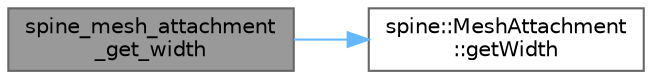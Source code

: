 digraph "spine_mesh_attachment_get_width"
{
 // LATEX_PDF_SIZE
  bgcolor="transparent";
  edge [fontname=Helvetica,fontsize=10,labelfontname=Helvetica,labelfontsize=10];
  node [fontname=Helvetica,fontsize=10,shape=box,height=0.2,width=0.4];
  rankdir="LR";
  Node1 [id="Node000001",label="spine_mesh_attachment\l_get_width",height=0.2,width=0.4,color="gray40", fillcolor="grey60", style="filled", fontcolor="black",tooltip=" "];
  Node1 -> Node2 [id="edge2_Node000001_Node000002",color="steelblue1",style="solid",tooltip=" "];
  Node2 [id="Node000002",label="spine::MeshAttachment\l::getWidth",height=0.2,width=0.4,color="grey40", fillcolor="white", style="filled",URL="$classspine_1_1_mesh_attachment.html#a6b5190ea9c68276d44fa636fcfe91df9",tooltip=" "];
}
